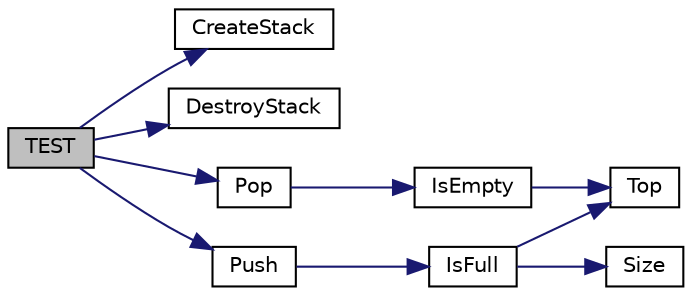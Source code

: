 digraph "TEST"
{
 // INTERACTIVE_SVG=YES
  edge [fontname="Helvetica",fontsize="10",labelfontname="Helvetica",labelfontsize="10"];
  node [fontname="Helvetica",fontsize="10",shape=record];
  rankdir="LR";
  Node26 [label="TEST",height=0.2,width=0.4,color="black", fillcolor="grey75", style="filled", fontcolor="black"];
  Node26 -> Node27 [color="midnightblue",fontsize="10",style="solid",fontname="Helvetica"];
  Node27 [label="CreateStack",height=0.2,width=0.4,color="black", fillcolor="white", style="filled",URL="$d5/d3e/_nlinhas_8h.html#ab6739548cea1cc9c9a66ac36cad97277"];
  Node26 -> Node28 [color="midnightblue",fontsize="10",style="solid",fontname="Helvetica"];
  Node28 [label="DestroyStack",height=0.2,width=0.4,color="black", fillcolor="white", style="filled",URL="$d5/d3e/_nlinhas_8h.html#aa81d697dcb1cf8b70ed83c1054a926b2"];
  Node26 -> Node29 [color="midnightblue",fontsize="10",style="solid",fontname="Helvetica"];
  Node29 [label="Pop",height=0.2,width=0.4,color="black", fillcolor="white", style="filled",URL="$d5/d3e/_nlinhas_8h.html#acad7e1d15e7b8779dbd2186f8a74b4d1"];
  Node29 -> Node30 [color="midnightblue",fontsize="10",style="solid",fontname="Helvetica"];
  Node30 [label="IsEmpty",height=0.2,width=0.4,color="black", fillcolor="white", style="filled",URL="$db/d38/_nlinhas_8c.html#a22434c1b1df6074d54b4b13e5a891c6b"];
  Node30 -> Node31 [color="midnightblue",fontsize="10",style="solid",fontname="Helvetica"];
  Node31 [label="Top",height=0.2,width=0.4,color="black", fillcolor="white", style="filled",URL="$db/d38/_nlinhas_8c.html#a6a154032624b6573f0fa1a2125616ebb"];
  Node26 -> Node32 [color="midnightblue",fontsize="10",style="solid",fontname="Helvetica"];
  Node32 [label="Push",height=0.2,width=0.4,color="black", fillcolor="white", style="filled",URL="$d5/d3e/_nlinhas_8h.html#a44d7ad59ea762c39a4db1cb3aec104b1"];
  Node32 -> Node33 [color="midnightblue",fontsize="10",style="solid",fontname="Helvetica"];
  Node33 [label="IsFull",height=0.2,width=0.4,color="black", fillcolor="white", style="filled",URL="$db/d38/_nlinhas_8c.html#a644daad98ec1f4e4c67d54cdbb2cfb8a"];
  Node33 -> Node34 [color="midnightblue",fontsize="10",style="solid",fontname="Helvetica"];
  Node34 [label="Size",height=0.2,width=0.4,color="black", fillcolor="white", style="filled",URL="$db/d38/_nlinhas_8c.html#aed7db08f44e9df22b92d90f6bd471589"];
  Node33 -> Node31 [color="midnightblue",fontsize="10",style="solid",fontname="Helvetica"];
}

